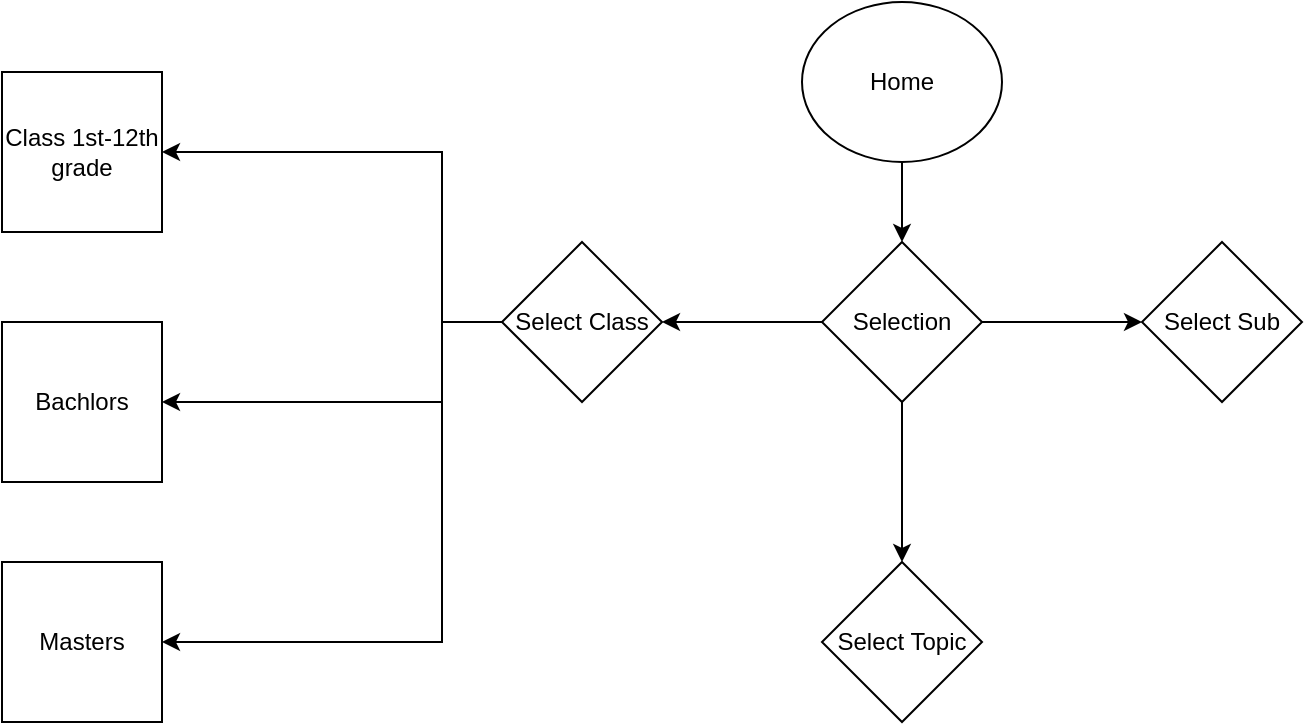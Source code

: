 <mxfile version="22.0.4" type="github">
  <diagram name="Page-1" id="3yI7nzlA466k5dj8VMhI">
    <mxGraphModel dx="1002" dy="527" grid="1" gridSize="10" guides="1" tooltips="1" connect="1" arrows="1" fold="1" page="1" pageScale="1" pageWidth="1100" pageHeight="850" math="0" shadow="0">
      <root>
        <mxCell id="0" />
        <mxCell id="1" parent="0" />
        <mxCell id="7i2mlK-I_6xnAK60gfzi-3" value="" style="edgeStyle=orthogonalEdgeStyle;rounded=0;orthogonalLoop=1;jettySize=auto;html=1;" edge="1" parent="1" source="7i2mlK-I_6xnAK60gfzi-1" target="7i2mlK-I_6xnAK60gfzi-2">
          <mxGeometry relative="1" as="geometry" />
        </mxCell>
        <mxCell id="7i2mlK-I_6xnAK60gfzi-1" value="Home" style="ellipse;whiteSpace=wrap;html=1;" vertex="1" parent="1">
          <mxGeometry x="450" y="20" width="100" height="80" as="geometry" />
        </mxCell>
        <mxCell id="7i2mlK-I_6xnAK60gfzi-5" value="" style="edgeStyle=orthogonalEdgeStyle;rounded=0;orthogonalLoop=1;jettySize=auto;html=1;" edge="1" parent="1" source="7i2mlK-I_6xnAK60gfzi-2" target="7i2mlK-I_6xnAK60gfzi-4">
          <mxGeometry relative="1" as="geometry" />
        </mxCell>
        <mxCell id="7i2mlK-I_6xnAK60gfzi-7" value="" style="edgeStyle=orthogonalEdgeStyle;rounded=0;orthogonalLoop=1;jettySize=auto;html=1;" edge="1" parent="1" source="7i2mlK-I_6xnAK60gfzi-2" target="7i2mlK-I_6xnAK60gfzi-6">
          <mxGeometry relative="1" as="geometry" />
        </mxCell>
        <mxCell id="7i2mlK-I_6xnAK60gfzi-9" value="" style="edgeStyle=orthogonalEdgeStyle;rounded=0;orthogonalLoop=1;jettySize=auto;html=1;" edge="1" parent="1" source="7i2mlK-I_6xnAK60gfzi-2" target="7i2mlK-I_6xnAK60gfzi-8">
          <mxGeometry relative="1" as="geometry" />
        </mxCell>
        <mxCell id="7i2mlK-I_6xnAK60gfzi-2" value="Selection" style="rhombus;whiteSpace=wrap;html=1;" vertex="1" parent="1">
          <mxGeometry x="460" y="140" width="80" height="80" as="geometry" />
        </mxCell>
        <mxCell id="7i2mlK-I_6xnAK60gfzi-14" value="" style="edgeStyle=orthogonalEdgeStyle;rounded=0;orthogonalLoop=1;jettySize=auto;html=1;entryX=1;entryY=0.5;entryDx=0;entryDy=0;" edge="1" parent="1" source="7i2mlK-I_6xnAK60gfzi-4" target="7i2mlK-I_6xnAK60gfzi-12">
          <mxGeometry relative="1" as="geometry">
            <mxPoint x="180" y="180" as="targetPoint" />
            <Array as="points">
              <mxPoint x="270" y="180" />
              <mxPoint x="270" y="95" />
            </Array>
          </mxGeometry>
        </mxCell>
        <mxCell id="7i2mlK-I_6xnAK60gfzi-4" value="Select Class" style="rhombus;whiteSpace=wrap;html=1;" vertex="1" parent="1">
          <mxGeometry x="300" y="140" width="80" height="80" as="geometry" />
        </mxCell>
        <mxCell id="7i2mlK-I_6xnAK60gfzi-6" value="Select Sub" style="rhombus;whiteSpace=wrap;html=1;" vertex="1" parent="1">
          <mxGeometry x="620" y="140" width="80" height="80" as="geometry" />
        </mxCell>
        <mxCell id="7i2mlK-I_6xnAK60gfzi-8" value="Select Topic" style="rhombus;whiteSpace=wrap;html=1;" vertex="1" parent="1">
          <mxGeometry x="460" y="300" width="80" height="80" as="geometry" />
        </mxCell>
        <mxCell id="7i2mlK-I_6xnAK60gfzi-12" value="Class 1st-12th grade" style="whiteSpace=wrap;html=1;aspect=fixed;" vertex="1" parent="1">
          <mxGeometry x="50" y="55" width="80" height="80" as="geometry" />
        </mxCell>
        <mxCell id="7i2mlK-I_6xnAK60gfzi-15" value="Bachlors" style="whiteSpace=wrap;html=1;aspect=fixed;" vertex="1" parent="1">
          <mxGeometry x="50" y="180" width="80" height="80" as="geometry" />
        </mxCell>
        <mxCell id="7i2mlK-I_6xnAK60gfzi-18" value="" style="edgeStyle=orthogonalEdgeStyle;rounded=0;orthogonalLoop=1;jettySize=auto;html=1;entryX=1;entryY=0.5;entryDx=0;entryDy=0;exitX=0;exitY=0.5;exitDx=0;exitDy=0;" edge="1" parent="1" source="7i2mlK-I_6xnAK60gfzi-4" target="7i2mlK-I_6xnAK60gfzi-15">
          <mxGeometry relative="1" as="geometry">
            <mxPoint x="320" y="325" as="sourcePoint" />
            <mxPoint x="150" y="240" as="targetPoint" />
            <Array as="points">
              <mxPoint x="270" y="180" />
              <mxPoint x="270" y="220" />
            </Array>
          </mxGeometry>
        </mxCell>
        <mxCell id="7i2mlK-I_6xnAK60gfzi-19" value="" style="edgeStyle=orthogonalEdgeStyle;rounded=0;orthogonalLoop=1;jettySize=auto;html=1;entryX=1;entryY=0.5;entryDx=0;entryDy=0;exitX=0;exitY=0.5;exitDx=0;exitDy=0;" edge="1" parent="1" source="7i2mlK-I_6xnAK60gfzi-4" target="7i2mlK-I_6xnAK60gfzi-20">
          <mxGeometry relative="1" as="geometry">
            <mxPoint x="310" y="300" as="sourcePoint" />
            <mxPoint x="140" y="340" as="targetPoint" />
            <Array as="points">
              <mxPoint x="270" y="180" />
              <mxPoint x="270" y="340" />
            </Array>
          </mxGeometry>
        </mxCell>
        <mxCell id="7i2mlK-I_6xnAK60gfzi-20" value="Masters" style="whiteSpace=wrap;html=1;aspect=fixed;" vertex="1" parent="1">
          <mxGeometry x="50" y="300" width="80" height="80" as="geometry" />
        </mxCell>
      </root>
    </mxGraphModel>
  </diagram>
</mxfile>
